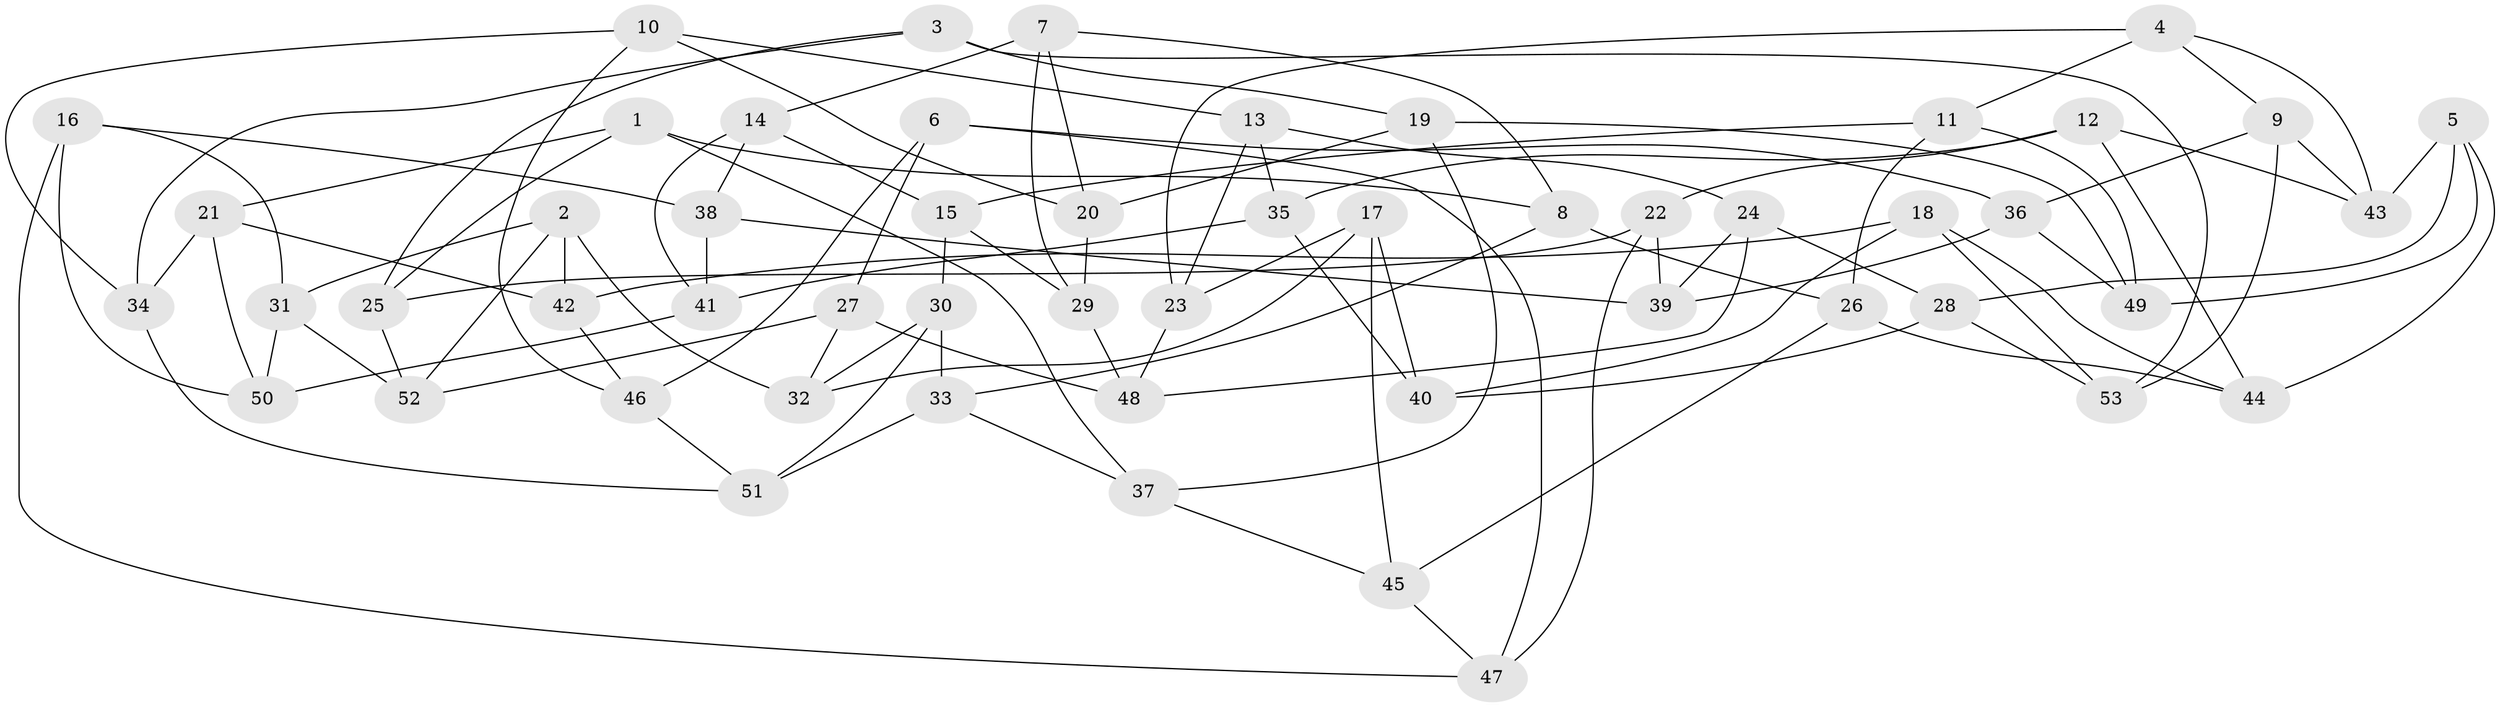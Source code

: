 // coarse degree distribution, {4: 0.3181818181818182, 5: 0.36363636363636365, 7: 0.18181818181818182, 6: 0.09090909090909091, 8: 0.045454545454545456}
// Generated by graph-tools (version 1.1) at 2025/38/03/04/25 23:38:19]
// undirected, 53 vertices, 106 edges
graph export_dot {
  node [color=gray90,style=filled];
  1;
  2;
  3;
  4;
  5;
  6;
  7;
  8;
  9;
  10;
  11;
  12;
  13;
  14;
  15;
  16;
  17;
  18;
  19;
  20;
  21;
  22;
  23;
  24;
  25;
  26;
  27;
  28;
  29;
  30;
  31;
  32;
  33;
  34;
  35;
  36;
  37;
  38;
  39;
  40;
  41;
  42;
  43;
  44;
  45;
  46;
  47;
  48;
  49;
  50;
  51;
  52;
  53;
  1 -- 21;
  1 -- 37;
  1 -- 25;
  1 -- 8;
  2 -- 32;
  2 -- 31;
  2 -- 42;
  2 -- 52;
  3 -- 19;
  3 -- 25;
  3 -- 53;
  3 -- 34;
  4 -- 9;
  4 -- 11;
  4 -- 23;
  4 -- 43;
  5 -- 28;
  5 -- 44;
  5 -- 43;
  5 -- 49;
  6 -- 36;
  6 -- 46;
  6 -- 47;
  6 -- 27;
  7 -- 29;
  7 -- 14;
  7 -- 20;
  7 -- 8;
  8 -- 33;
  8 -- 26;
  9 -- 36;
  9 -- 43;
  9 -- 53;
  10 -- 13;
  10 -- 20;
  10 -- 46;
  10 -- 34;
  11 -- 15;
  11 -- 49;
  11 -- 26;
  12 -- 22;
  12 -- 35;
  12 -- 43;
  12 -- 44;
  13 -- 23;
  13 -- 35;
  13 -- 24;
  14 -- 15;
  14 -- 41;
  14 -- 38;
  15 -- 29;
  15 -- 30;
  16 -- 50;
  16 -- 38;
  16 -- 31;
  16 -- 47;
  17 -- 45;
  17 -- 23;
  17 -- 40;
  17 -- 32;
  18 -- 44;
  18 -- 53;
  18 -- 40;
  18 -- 42;
  19 -- 20;
  19 -- 37;
  19 -- 49;
  20 -- 29;
  21 -- 42;
  21 -- 34;
  21 -- 50;
  22 -- 39;
  22 -- 25;
  22 -- 47;
  23 -- 48;
  24 -- 48;
  24 -- 39;
  24 -- 28;
  25 -- 52;
  26 -- 44;
  26 -- 45;
  27 -- 52;
  27 -- 48;
  27 -- 32;
  28 -- 53;
  28 -- 40;
  29 -- 48;
  30 -- 33;
  30 -- 51;
  30 -- 32;
  31 -- 52;
  31 -- 50;
  33 -- 37;
  33 -- 51;
  34 -- 51;
  35 -- 41;
  35 -- 40;
  36 -- 49;
  36 -- 39;
  37 -- 45;
  38 -- 41;
  38 -- 39;
  41 -- 50;
  42 -- 46;
  45 -- 47;
  46 -- 51;
}
